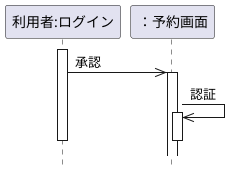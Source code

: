 @startuml 4-2
hide footbox
participant "利用者:ログイン" as lo
participant "：予約画面" as re
activate lo
lo ->> re: 承認
activate re
re ->> re: 認証 
activate re
deactivate re
deactivate lo
@enduml